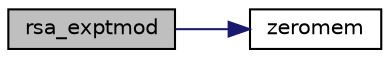 digraph "rsa_exptmod"
{
 // LATEX_PDF_SIZE
  edge [fontname="Helvetica",fontsize="10",labelfontname="Helvetica",labelfontsize="10"];
  node [fontname="Helvetica",fontsize="10",shape=record];
  rankdir="LR";
  Node0 [label="rsa_exptmod",height=0.2,width=0.4,color="black", fillcolor="grey75", style="filled", fontcolor="black",tooltip="Compute an RSA modular exponentiation."];
  Node0 -> Node1 [color="midnightblue",fontsize="10",style="solid"];
  Node1 [label="zeromem",height=0.2,width=0.4,color="black", fillcolor="white", style="filled",URL="$tomcrypt__misc_8h.html#a63b6e188713790263bfd3612fe8b398f",tooltip="Zero a block of memory."];
}
